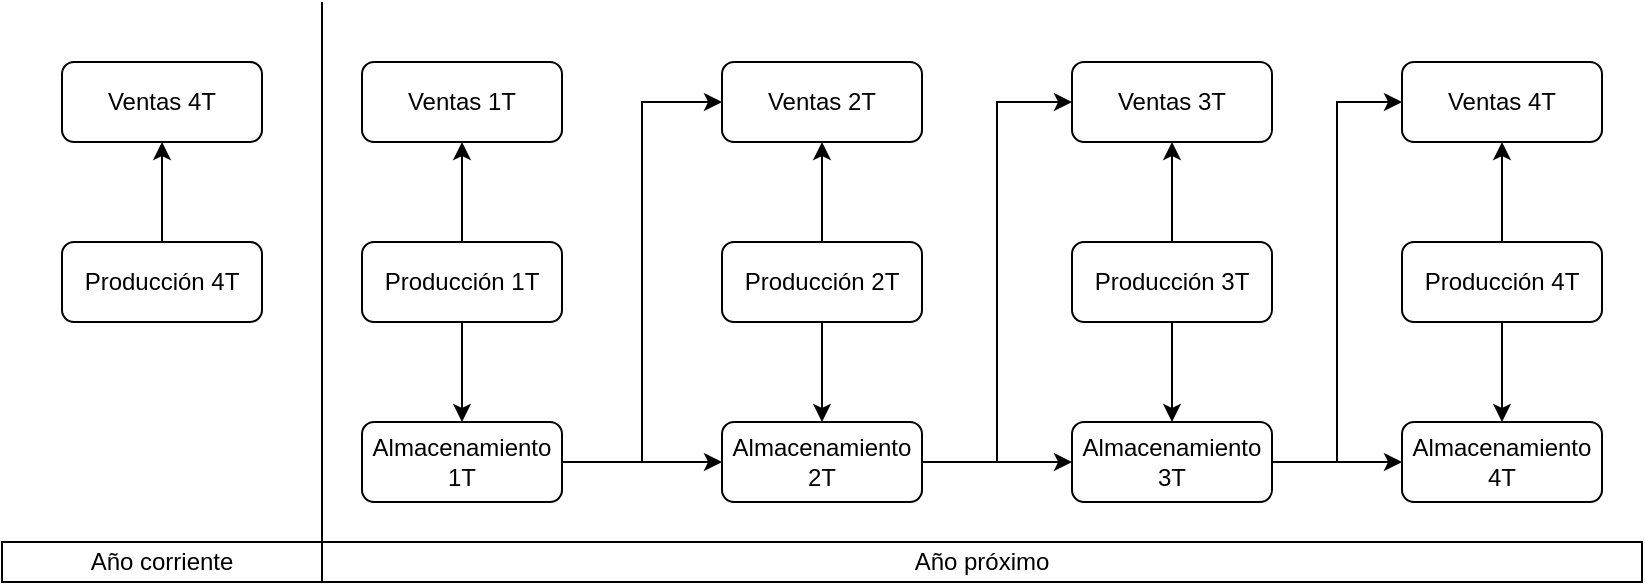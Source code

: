 <mxfile version="13.8.1" type="device"><diagram id="8Eu9MPYp8lwroZ4FAA5s" name="Page-1"><mxGraphModel dx="862" dy="460" grid="1" gridSize="10" guides="1" tooltips="1" connect="1" arrows="1" fold="1" page="1" pageScale="1" pageWidth="850" pageHeight="1100" math="0" shadow="0"><root><mxCell id="0"/><mxCell id="1" parent="0"/><mxCell id="_ho3N-p1hgV5OtLnuBY7-25" style="edgeStyle=orthogonalEdgeStyle;rounded=0;orthogonalLoop=1;jettySize=auto;html=1;exitX=0.5;exitY=0;exitDx=0;exitDy=0;entryX=0.5;entryY=1;entryDx=0;entryDy=0;" edge="1" parent="1" source="_ho3N-p1hgV5OtLnuBY7-4" target="_ho3N-p1hgV5OtLnuBY7-5"><mxGeometry relative="1" as="geometry"/></mxCell><mxCell id="_ho3N-p1hgV5OtLnuBY7-26" style="edgeStyle=orthogonalEdgeStyle;rounded=0;orthogonalLoop=1;jettySize=auto;html=1;exitX=0.5;exitY=1;exitDx=0;exitDy=0;entryX=0.5;entryY=0;entryDx=0;entryDy=0;" edge="1" parent="1" source="_ho3N-p1hgV5OtLnuBY7-4" target="_ho3N-p1hgV5OtLnuBY7-14"><mxGeometry relative="1" as="geometry"/></mxCell><mxCell id="_ho3N-p1hgV5OtLnuBY7-4" value="Producción 1T" style="rounded=1;whiteSpace=wrap;html=1;" vertex="1" parent="1"><mxGeometry x="180" y="120" width="100" height="40" as="geometry"/></mxCell><mxCell id="_ho3N-p1hgV5OtLnuBY7-5" value="Ventas 1T" style="rounded=1;whiteSpace=wrap;html=1;" vertex="1" parent="1"><mxGeometry x="180" y="30" width="100" height="40" as="geometry"/></mxCell><mxCell id="_ho3N-p1hgV5OtLnuBY7-24" style="edgeStyle=orthogonalEdgeStyle;rounded=0;orthogonalLoop=1;jettySize=auto;html=1;exitX=1;exitY=0.5;exitDx=0;exitDy=0;entryX=0;entryY=0.5;entryDx=0;entryDy=0;" edge="1" parent="1" source="_ho3N-p1hgV5OtLnuBY7-14" target="_ho3N-p1hgV5OtLnuBY7-22"><mxGeometry relative="1" as="geometry"/></mxCell><mxCell id="_ho3N-p1hgV5OtLnuBY7-30" style="edgeStyle=orthogonalEdgeStyle;rounded=0;orthogonalLoop=1;jettySize=auto;html=1;exitX=1;exitY=0.5;exitDx=0;exitDy=0;entryX=0;entryY=0.5;entryDx=0;entryDy=0;" edge="1" parent="1" source="_ho3N-p1hgV5OtLnuBY7-14" target="_ho3N-p1hgV5OtLnuBY7-21"><mxGeometry relative="1" as="geometry"/></mxCell><mxCell id="_ho3N-p1hgV5OtLnuBY7-14" value="Almacenamiento 1T" style="rounded=1;whiteSpace=wrap;html=1;" vertex="1" parent="1"><mxGeometry x="180" y="210" width="100" height="40" as="geometry"/></mxCell><mxCell id="_ho3N-p1hgV5OtLnuBY7-28" style="edgeStyle=orthogonalEdgeStyle;rounded=0;orthogonalLoop=1;jettySize=auto;html=1;exitX=0.5;exitY=1;exitDx=0;exitDy=0;entryX=0.5;entryY=0;entryDx=0;entryDy=0;" edge="1" parent="1" source="_ho3N-p1hgV5OtLnuBY7-20" target="_ho3N-p1hgV5OtLnuBY7-22"><mxGeometry relative="1" as="geometry"/></mxCell><mxCell id="_ho3N-p1hgV5OtLnuBY7-29" style="edgeStyle=orthogonalEdgeStyle;rounded=0;orthogonalLoop=1;jettySize=auto;html=1;exitX=0.5;exitY=0;exitDx=0;exitDy=0;entryX=0.5;entryY=1;entryDx=0;entryDy=0;" edge="1" parent="1" source="_ho3N-p1hgV5OtLnuBY7-20" target="_ho3N-p1hgV5OtLnuBY7-21"><mxGeometry relative="1" as="geometry"/></mxCell><mxCell id="_ho3N-p1hgV5OtLnuBY7-20" value="Producción 2T" style="rounded=1;whiteSpace=wrap;html=1;" vertex="1" parent="1"><mxGeometry x="360" y="120" width="100" height="40" as="geometry"/></mxCell><mxCell id="_ho3N-p1hgV5OtLnuBY7-21" value="Ventas 2T" style="rounded=1;whiteSpace=wrap;html=1;" vertex="1" parent="1"><mxGeometry x="360" y="30" width="100" height="40" as="geometry"/></mxCell><mxCell id="_ho3N-p1hgV5OtLnuBY7-34" style="edgeStyle=orthogonalEdgeStyle;rounded=0;orthogonalLoop=1;jettySize=auto;html=1;exitX=1;exitY=0.5;exitDx=0;exitDy=0;entryX=0;entryY=0.5;entryDx=0;entryDy=0;" edge="1" parent="1" source="_ho3N-p1hgV5OtLnuBY7-22" target="_ho3N-p1hgV5OtLnuBY7-32"><mxGeometry relative="1" as="geometry"/></mxCell><mxCell id="_ho3N-p1hgV5OtLnuBY7-35" style="edgeStyle=orthogonalEdgeStyle;rounded=0;orthogonalLoop=1;jettySize=auto;html=1;exitX=1;exitY=0.5;exitDx=0;exitDy=0;entryX=0;entryY=0.5;entryDx=0;entryDy=0;" edge="1" parent="1" source="_ho3N-p1hgV5OtLnuBY7-22" target="_ho3N-p1hgV5OtLnuBY7-33"><mxGeometry relative="1" as="geometry"/></mxCell><mxCell id="_ho3N-p1hgV5OtLnuBY7-22" value="Almacenamiento 2T" style="rounded=1;whiteSpace=wrap;html=1;" vertex="1" parent="1"><mxGeometry x="360" y="210" width="100" height="40" as="geometry"/></mxCell><mxCell id="_ho3N-p1hgV5OtLnuBY7-36" style="edgeStyle=orthogonalEdgeStyle;rounded=0;orthogonalLoop=1;jettySize=auto;html=1;exitX=0.5;exitY=0;exitDx=0;exitDy=0;entryX=0.5;entryY=1;entryDx=0;entryDy=0;" edge="1" parent="1" source="_ho3N-p1hgV5OtLnuBY7-31" target="_ho3N-p1hgV5OtLnuBY7-32"><mxGeometry relative="1" as="geometry"/></mxCell><mxCell id="_ho3N-p1hgV5OtLnuBY7-37" style="edgeStyle=orthogonalEdgeStyle;rounded=0;orthogonalLoop=1;jettySize=auto;html=1;exitX=0.5;exitY=1;exitDx=0;exitDy=0;" edge="1" parent="1" source="_ho3N-p1hgV5OtLnuBY7-31" target="_ho3N-p1hgV5OtLnuBY7-33"><mxGeometry relative="1" as="geometry"/></mxCell><mxCell id="_ho3N-p1hgV5OtLnuBY7-31" value="Producción 3T" style="rounded=1;whiteSpace=wrap;html=1;" vertex="1" parent="1"><mxGeometry x="535" y="120" width="100" height="40" as="geometry"/></mxCell><mxCell id="_ho3N-p1hgV5OtLnuBY7-32" value="Ventas 3T" style="rounded=1;whiteSpace=wrap;html=1;" vertex="1" parent="1"><mxGeometry x="535" y="30" width="100" height="40" as="geometry"/></mxCell><mxCell id="_ho3N-p1hgV5OtLnuBY7-43" style="edgeStyle=orthogonalEdgeStyle;rounded=0;orthogonalLoop=1;jettySize=auto;html=1;exitX=1;exitY=0.5;exitDx=0;exitDy=0;entryX=0;entryY=0.5;entryDx=0;entryDy=0;" edge="1" parent="1" source="_ho3N-p1hgV5OtLnuBY7-33" target="_ho3N-p1hgV5OtLnuBY7-42"><mxGeometry relative="1" as="geometry"/></mxCell><mxCell id="_ho3N-p1hgV5OtLnuBY7-44" style="edgeStyle=orthogonalEdgeStyle;rounded=0;orthogonalLoop=1;jettySize=auto;html=1;exitX=1;exitY=0.5;exitDx=0;exitDy=0;entryX=0;entryY=0.5;entryDx=0;entryDy=0;" edge="1" parent="1" source="_ho3N-p1hgV5OtLnuBY7-33" target="_ho3N-p1hgV5OtLnuBY7-41"><mxGeometry relative="1" as="geometry"/></mxCell><mxCell id="_ho3N-p1hgV5OtLnuBY7-33" value="Almacenamiento 3T" style="rounded=1;whiteSpace=wrap;html=1;" vertex="1" parent="1"><mxGeometry x="535" y="210" width="100" height="40" as="geometry"/></mxCell><mxCell id="_ho3N-p1hgV5OtLnuBY7-38" style="edgeStyle=orthogonalEdgeStyle;rounded=0;orthogonalLoop=1;jettySize=auto;html=1;exitX=0.5;exitY=0;exitDx=0;exitDy=0;entryX=0.5;entryY=1;entryDx=0;entryDy=0;" edge="1" parent="1" source="_ho3N-p1hgV5OtLnuBY7-40" target="_ho3N-p1hgV5OtLnuBY7-41"><mxGeometry relative="1" as="geometry"/></mxCell><mxCell id="_ho3N-p1hgV5OtLnuBY7-39" style="edgeStyle=orthogonalEdgeStyle;rounded=0;orthogonalLoop=1;jettySize=auto;html=1;exitX=0.5;exitY=1;exitDx=0;exitDy=0;" edge="1" parent="1" source="_ho3N-p1hgV5OtLnuBY7-40" target="_ho3N-p1hgV5OtLnuBY7-42"><mxGeometry relative="1" as="geometry"/></mxCell><mxCell id="_ho3N-p1hgV5OtLnuBY7-40" value="Producción 4T" style="rounded=1;whiteSpace=wrap;html=1;" vertex="1" parent="1"><mxGeometry x="700" y="120" width="100" height="40" as="geometry"/></mxCell><mxCell id="_ho3N-p1hgV5OtLnuBY7-41" value="Ventas 4T" style="rounded=1;whiteSpace=wrap;html=1;" vertex="1" parent="1"><mxGeometry x="700" y="30" width="100" height="40" as="geometry"/></mxCell><mxCell id="_ho3N-p1hgV5OtLnuBY7-42" value="Almacenamiento 4T" style="rounded=1;whiteSpace=wrap;html=1;" vertex="1" parent="1"><mxGeometry x="700" y="210" width="100" height="40" as="geometry"/></mxCell><mxCell id="_ho3N-p1hgV5OtLnuBY7-45" style="edgeStyle=orthogonalEdgeStyle;rounded=0;orthogonalLoop=1;jettySize=auto;html=1;exitX=0.5;exitY=0;exitDx=0;exitDy=0;entryX=0.5;entryY=1;entryDx=0;entryDy=0;" edge="1" parent="1" source="_ho3N-p1hgV5OtLnuBY7-46" target="_ho3N-p1hgV5OtLnuBY7-47"><mxGeometry relative="1" as="geometry"/></mxCell><mxCell id="_ho3N-p1hgV5OtLnuBY7-46" value="Producción 4T" style="rounded=1;whiteSpace=wrap;html=1;" vertex="1" parent="1"><mxGeometry x="30" y="120" width="100" height="40" as="geometry"/></mxCell><mxCell id="_ho3N-p1hgV5OtLnuBY7-47" value="Ventas 4T" style="rounded=1;whiteSpace=wrap;html=1;" vertex="1" parent="1"><mxGeometry x="30" y="30" width="100" height="40" as="geometry"/></mxCell><mxCell id="_ho3N-p1hgV5OtLnuBY7-50" value="Año próximo" style="rounded=0;whiteSpace=wrap;html=1;" vertex="1" parent="1"><mxGeometry x="160" y="270" width="660" height="20" as="geometry"/></mxCell><mxCell id="_ho3N-p1hgV5OtLnuBY7-51" value="Año corriente" style="rounded=0;whiteSpace=wrap;html=1;" vertex="1" parent="1"><mxGeometry y="270" width="160" height="20" as="geometry"/></mxCell><mxCell id="_ho3N-p1hgV5OtLnuBY7-53" value="" style="endArrow=none;html=1;exitX=0;exitY=0;exitDx=0;exitDy=0;" edge="1" parent="1" source="_ho3N-p1hgV5OtLnuBY7-50"><mxGeometry width="50" height="50" relative="1" as="geometry"><mxPoint x="320" y="270" as="sourcePoint"/><mxPoint x="160" as="targetPoint"/></mxGeometry></mxCell></root></mxGraphModel></diagram></mxfile>